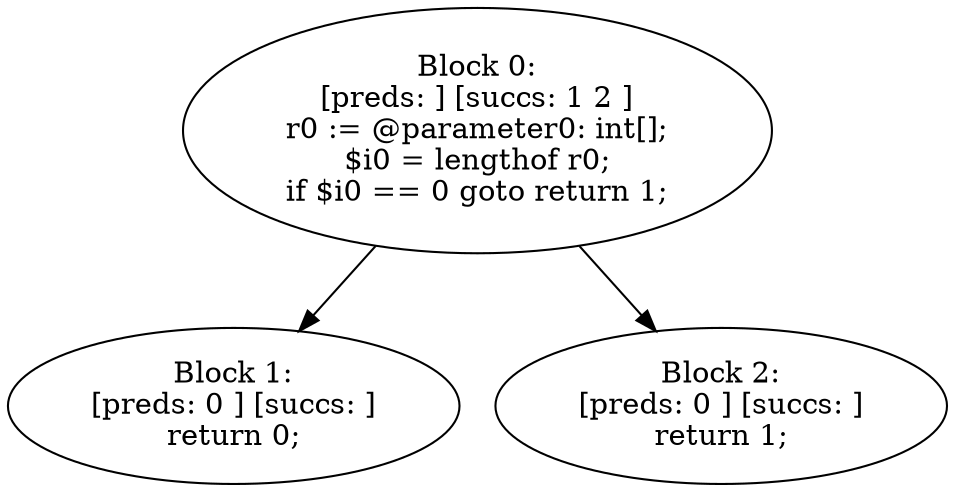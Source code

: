 digraph "unitGraph" {
    "Block 0:
[preds: ] [succs: 1 2 ]
r0 := @parameter0: int[];
$i0 = lengthof r0;
if $i0 == 0 goto return 1;
"
    "Block 1:
[preds: 0 ] [succs: ]
return 0;
"
    "Block 2:
[preds: 0 ] [succs: ]
return 1;
"
    "Block 0:
[preds: ] [succs: 1 2 ]
r0 := @parameter0: int[];
$i0 = lengthof r0;
if $i0 == 0 goto return 1;
"->"Block 1:
[preds: 0 ] [succs: ]
return 0;
";
    "Block 0:
[preds: ] [succs: 1 2 ]
r0 := @parameter0: int[];
$i0 = lengthof r0;
if $i0 == 0 goto return 1;
"->"Block 2:
[preds: 0 ] [succs: ]
return 1;
";
}
